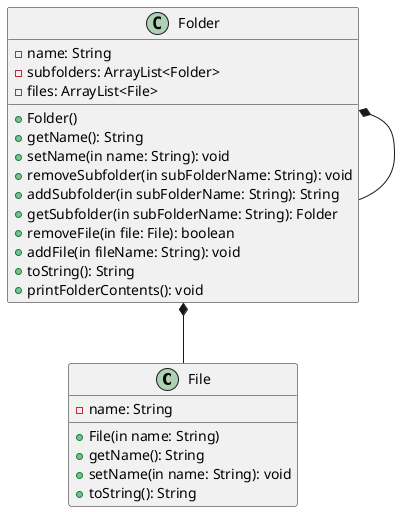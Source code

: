 @startuml
'https://plantuml.com/class-diagram

class File{
-name: String
+File(in name: String)
+getName(): String
+setName(in name: String): void
+toString(): String
}

class Folder{
-name: String
-subfolders: ArrayList<Folder>
-files: ArrayList<File>
+Folder()
+getName(): String
+setName(in name: String): void
+removeSubfolder(in subFolderName: String): void
+addSubfolder(in subFolderName: String): String
+getSubfolder(in subFolderName: String): Folder
+removeFile(in file: File): boolean
+addFile(in fileName: String): void
+toString(): String
+printFolderContents(): void
}

Folder *-- File
Folder *-- Folder

@enduml